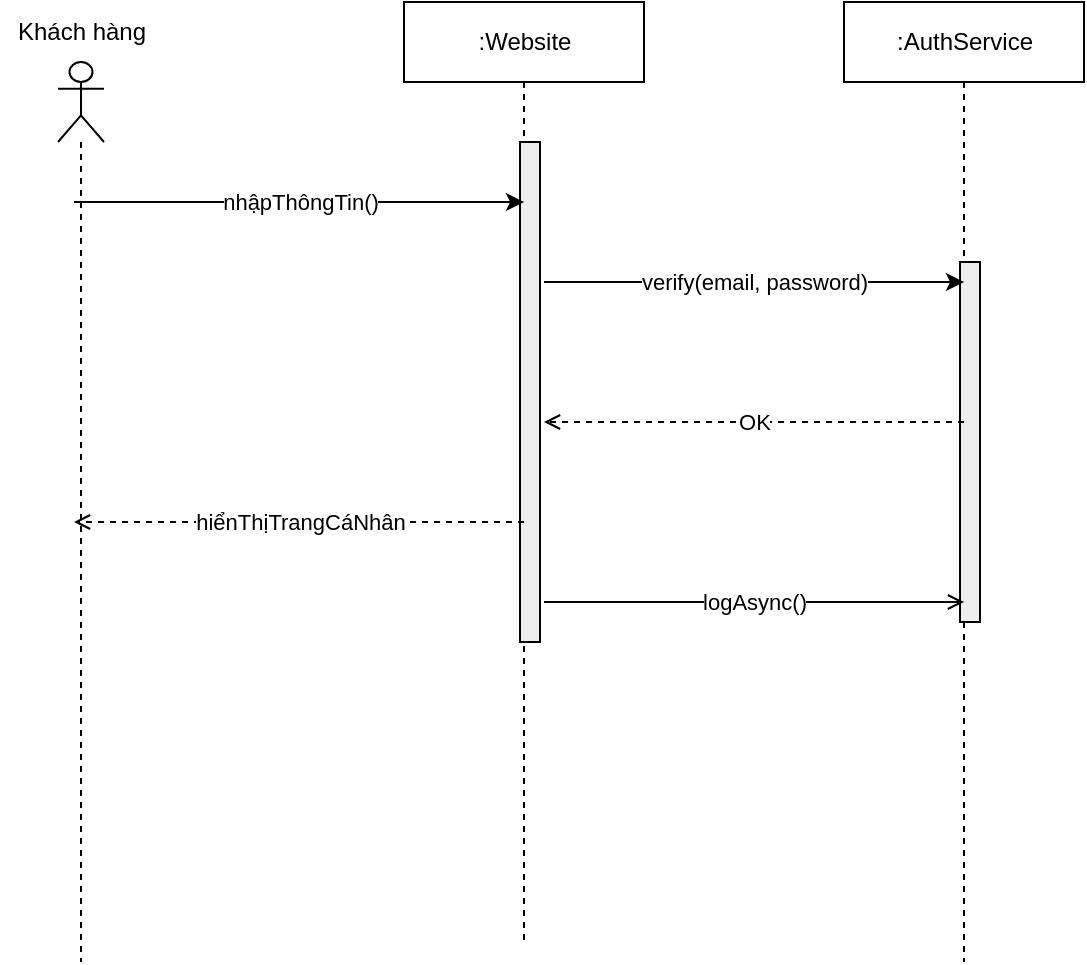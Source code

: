 <mxfile version="28.2.8">
  <diagram id="bai2" name="Bai2_Login">
    <mxGraphModel dx="1068" dy="468" grid="1" gridSize="10" guides="1" tooltips="1" connect="1" arrows="1" fold="1" page="1" pageScale="1" pageWidth="1169" pageHeight="827" math="0" shadow="0">
      <root>
        <mxCell id="0" />
        <mxCell id="1" parent="0" />
        <mxCell id="lf_customer" value="" style="shape=umlLifeline;perimeter=lifelinePerimeter;html=1;container=1;participant=umlActor;" parent="1" vertex="1">
          <mxGeometry x="87" y="150" width="23" height="450" as="geometry" />
        </mxCell>
        <mxCell id="lf_website" value=":Website" style="shape=umlLifeline;perimeter=lifelinePerimeter;html=1;container=1;" parent="1" vertex="1">
          <mxGeometry x="260" y="120" width="120" height="470" as="geometry" />
        </mxCell>
        <mxCell id="lf_auth" value=":AuthService" style="shape=umlLifeline;perimeter=lifelinePerimeter;html=1;container=1;" parent="1" vertex="1">
          <mxGeometry x="480" y="120" width="120" height="480" as="geometry" />
        </mxCell>
        <mxCell id="act_web" value="" style="rounded=0;html=1;fillColor=#eeeeee;" parent="1" vertex="1">
          <mxGeometry x="318" y="190" width="10" height="250" as="geometry" />
        </mxCell>
        <mxCell id="act_auth" value="" style="rounded=0;html=1;fillColor=#eeeeee;" parent="1" vertex="1">
          <mxGeometry x="538" y="250" width="10" height="180" as="geometry" />
        </mxCell>
        <mxCell id="m1" value="nhậpThôngTin()" style="endArrow=classic;html=1;" parent="1" edge="1">
          <mxGeometry relative="1" as="geometry">
            <mxPoint x="95" y="220" as="sourcePoint" />
            <mxPoint x="320" y="220" as="targetPoint" />
          </mxGeometry>
        </mxCell>
        <mxCell id="m2" value="verify(email, password)" style="endArrow=classic;html=1;" parent="1" edge="1">
          <mxGeometry relative="1" as="geometry">
            <mxPoint x="330" y="260" as="sourcePoint" />
            <mxPoint x="540" y="260" as="targetPoint" />
          </mxGeometry>
        </mxCell>
        <mxCell id="r1" value="OK" style="endArrow=open;dashed=1;html=1;" parent="1" edge="1">
          <mxGeometry relative="1" as="geometry">
            <mxPoint x="540" y="330" as="sourcePoint" />
            <mxPoint x="330" y="330" as="targetPoint" />
          </mxGeometry>
        </mxCell>
        <mxCell id="r2" value="hiểnThịTrangCáNhân" style="endArrow=open;dashed=1;html=1;" parent="1" edge="1">
          <mxGeometry relative="1" as="geometry">
            <mxPoint x="320" y="380" as="sourcePoint" />
            <mxPoint x="95" y="380" as="targetPoint" />
          </mxGeometry>
        </mxCell>
        <mxCell id="a1" value="logAsync()" style="endArrow=open;html=1;" parent="1" edge="1">
          <mxGeometry relative="1" as="geometry">
            <mxPoint x="330" y="420" as="sourcePoint" />
            <mxPoint x="540" y="420" as="targetPoint" />
          </mxGeometry>
        </mxCell>
        <mxCell id="RbcLYg-mnQyhiA3H0aFD-2" value="Khách hàng" style="text;html=1;whiteSpace=wrap;strokeColor=none;fillColor=none;align=center;verticalAlign=middle;rounded=0;" parent="1" vertex="1">
          <mxGeometry x="58.5" y="120" width="80" height="30" as="geometry" />
        </mxCell>
      </root>
    </mxGraphModel>
  </diagram>
</mxfile>
